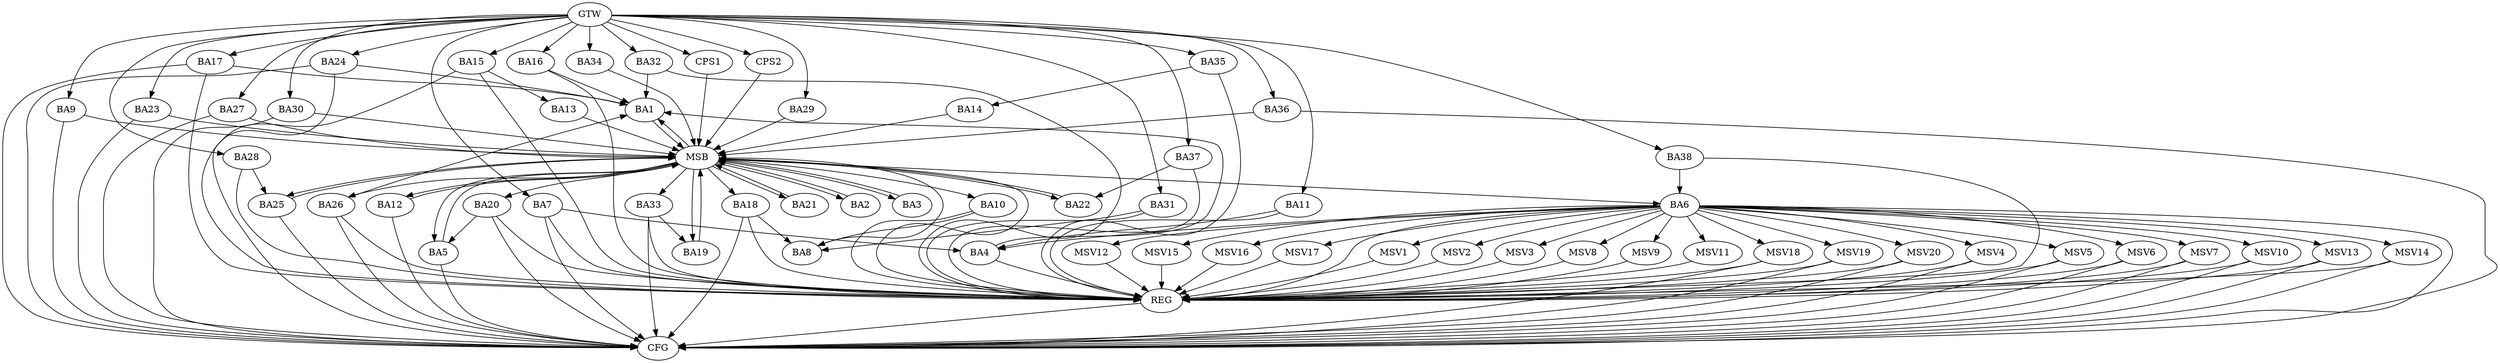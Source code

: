 strict digraph G {
  BA1 [ label="BA1" ];
  BA2 [ label="BA2" ];
  BA3 [ label="BA3" ];
  BA4 [ label="BA4" ];
  BA5 [ label="BA5" ];
  BA6 [ label="BA6" ];
  BA7 [ label="BA7" ];
  BA8 [ label="BA8" ];
  BA9 [ label="BA9" ];
  BA10 [ label="BA10" ];
  BA11 [ label="BA11" ];
  BA12 [ label="BA12" ];
  BA13 [ label="BA13" ];
  BA14 [ label="BA14" ];
  BA15 [ label="BA15" ];
  BA16 [ label="BA16" ];
  BA17 [ label="BA17" ];
  BA18 [ label="BA18" ];
  BA19 [ label="BA19" ];
  BA20 [ label="BA20" ];
  BA21 [ label="BA21" ];
  BA22 [ label="BA22" ];
  BA23 [ label="BA23" ];
  BA24 [ label="BA24" ];
  BA25 [ label="BA25" ];
  BA26 [ label="BA26" ];
  BA27 [ label="BA27" ];
  BA28 [ label="BA28" ];
  BA29 [ label="BA29" ];
  BA30 [ label="BA30" ];
  BA31 [ label="BA31" ];
  BA32 [ label="BA32" ];
  BA33 [ label="BA33" ];
  BA34 [ label="BA34" ];
  BA35 [ label="BA35" ];
  BA36 [ label="BA36" ];
  BA37 [ label="BA37" ];
  BA38 [ label="BA38" ];
  CPS1 [ label="CPS1" ];
  CPS2 [ label="CPS2" ];
  GTW [ label="GTW" ];
  REG [ label="REG" ];
  MSB [ label="MSB" ];
  CFG [ label="CFG" ];
  MSV1 [ label="MSV1" ];
  MSV2 [ label="MSV2" ];
  MSV3 [ label="MSV3" ];
  MSV4 [ label="MSV4" ];
  MSV5 [ label="MSV5" ];
  MSV6 [ label="MSV6" ];
  MSV7 [ label="MSV7" ];
  MSV8 [ label="MSV8" ];
  MSV9 [ label="MSV9" ];
  MSV10 [ label="MSV10" ];
  MSV11 [ label="MSV11" ];
  MSV12 [ label="MSV12" ];
  MSV13 [ label="MSV13" ];
  MSV14 [ label="MSV14" ];
  MSV15 [ label="MSV15" ];
  MSV16 [ label="MSV16" ];
  MSV17 [ label="MSV17" ];
  MSV18 [ label="MSV18" ];
  MSV19 [ label="MSV19" ];
  MSV20 [ label="MSV20" ];
  BA4 -> BA1;
  BA6 -> BA4;
  BA7 -> BA4;
  BA10 -> BA8;
  BA11 -> BA4;
  BA15 -> BA13;
  BA16 -> BA1;
  BA17 -> BA1;
  BA18 -> BA8;
  BA20 -> BA5;
  BA24 -> BA1;
  BA26 -> BA1;
  BA28 -> BA25;
  BA31 -> BA8;
  BA32 -> BA1;
  BA33 -> BA19;
  BA35 -> BA14;
  BA37 -> BA22;
  BA38 -> BA6;
  GTW -> BA7;
  GTW -> BA9;
  GTW -> BA11;
  GTW -> BA15;
  GTW -> BA16;
  GTW -> BA17;
  GTW -> BA23;
  GTW -> BA24;
  GTW -> BA27;
  GTW -> BA28;
  GTW -> BA29;
  GTW -> BA30;
  GTW -> BA31;
  GTW -> BA32;
  GTW -> BA34;
  GTW -> BA35;
  GTW -> BA36;
  GTW -> BA37;
  GTW -> BA38;
  GTW -> CPS1;
  GTW -> CPS2;
  BA4 -> REG;
  BA6 -> REG;
  BA7 -> REG;
  BA10 -> REG;
  BA11 -> REG;
  BA15 -> REG;
  BA16 -> REG;
  BA17 -> REG;
  BA18 -> REG;
  BA20 -> REG;
  BA24 -> REG;
  BA26 -> REG;
  BA28 -> REG;
  BA31 -> REG;
  BA32 -> REG;
  BA33 -> REG;
  BA35 -> REG;
  BA37 -> REG;
  BA38 -> REG;
  BA1 -> MSB;
  MSB -> BA2;
  MSB -> REG;
  BA2 -> MSB;
  MSB -> BA1;
  BA3 -> MSB;
  BA5 -> MSB;
  MSB -> BA3;
  BA8 -> MSB;
  BA9 -> MSB;
  BA12 -> MSB;
  BA13 -> MSB;
  MSB -> BA12;
  BA14 -> MSB;
  BA19 -> MSB;
  BA21 -> MSB;
  BA22 -> MSB;
  BA23 -> MSB;
  MSB -> BA10;
  BA25 -> MSB;
  MSB -> BA21;
  BA27 -> MSB;
  MSB -> BA25;
  BA29 -> MSB;
  MSB -> BA22;
  BA30 -> MSB;
  BA34 -> MSB;
  MSB -> BA26;
  BA36 -> MSB;
  CPS1 -> MSB;
  MSB -> BA33;
  MSB -> BA18;
  CPS2 -> MSB;
  MSB -> BA5;
  MSB -> BA19;
  MSB -> BA6;
  MSB -> BA20;
  BA33 -> CFG;
  BA15 -> CFG;
  BA25 -> CFG;
  BA27 -> CFG;
  BA7 -> CFG;
  BA20 -> CFG;
  BA30 -> CFG;
  BA5 -> CFG;
  BA17 -> CFG;
  BA6 -> CFG;
  BA24 -> CFG;
  BA12 -> CFG;
  BA9 -> CFG;
  BA36 -> CFG;
  BA23 -> CFG;
  BA18 -> CFG;
  BA26 -> CFG;
  REG -> CFG;
  BA6 -> MSV1;
  BA6 -> MSV2;
  BA6 -> MSV3;
  BA6 -> MSV4;
  BA6 -> MSV5;
  MSV1 -> REG;
  MSV2 -> REG;
  MSV3 -> REG;
  MSV4 -> REG;
  MSV4 -> CFG;
  MSV5 -> REG;
  MSV5 -> CFG;
  BA6 -> MSV6;
  MSV6 -> REG;
  MSV6 -> CFG;
  BA6 -> MSV7;
  BA6 -> MSV8;
  BA6 -> MSV9;
  MSV7 -> REG;
  MSV7 -> CFG;
  MSV8 -> REG;
  MSV9 -> REG;
  BA6 -> MSV10;
  BA6 -> MSV11;
  BA6 -> MSV12;
  MSV10 -> REG;
  MSV10 -> CFG;
  MSV11 -> REG;
  MSV12 -> REG;
  BA6 -> MSV13;
  MSV13 -> REG;
  MSV13 -> CFG;
  BA6 -> MSV14;
  MSV14 -> REG;
  MSV14 -> CFG;
  BA6 -> MSV15;
  BA6 -> MSV16;
  BA6 -> MSV17;
  MSV15 -> REG;
  MSV16 -> REG;
  MSV17 -> REG;
  BA6 -> MSV18;
  BA6 -> MSV19;
  MSV18 -> REG;
  MSV18 -> CFG;
  MSV19 -> REG;
  MSV19 -> CFG;
  BA6 -> MSV20;
  MSV20 -> REG;
  MSV20 -> CFG;
}
